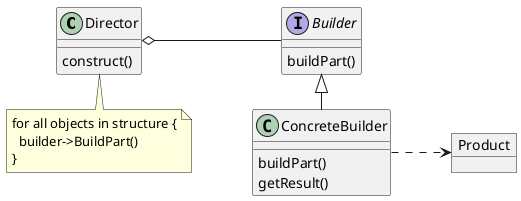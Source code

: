 @startuml
left to right direction

class Director {
  construct()
}

interface Builder {
  buildPart()
}

class ConcreteBuilder {
  buildPart()
  getResult()
}

object Product

Director o-- Builder
Builder <|-right- ConcreteBuilder
ConcreteBuilder ..> Product

note bottom of Director
for all objects in structure {
  builder->BuildPart()
}
end note

@enduml